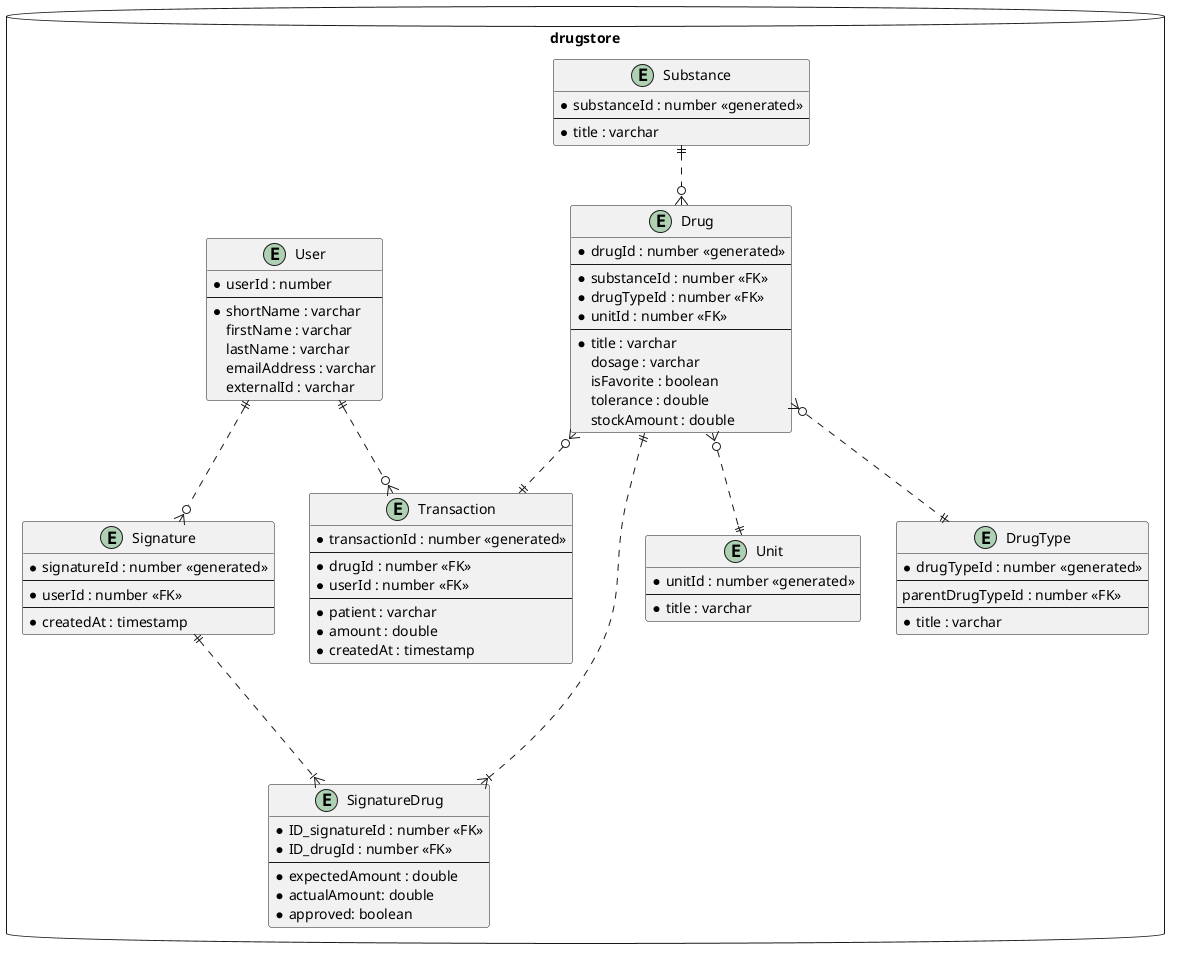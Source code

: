 ﻿@startuml data-model-overview

database drugstore {

  entity Unit {
    * unitId : number <<generated>>
    --
    * title : varchar
  }

  entity DrugType {
    * drugTypeId : number <<generated>>
    --
    parentDrugTypeId : number <<FK>>
    --
    * title : varchar
  }


  entity Substance {
    * substanceId : number <<generated>>
    --
    * title : varchar
  }

  entity Drug {
    * drugId : number <<generated>>
    --
    * substanceId : number <<FK>>
    * drugTypeId : number <<FK>>
    * unitId : number <<FK>>
    --
    * title : varchar
    dosage : varchar
    isFavorite : boolean
    tolerance : double
    stockAmount : double
  }

  entity Transaction {
    * transactionId : number <<generated>>
    --
    * drugId : number <<FK>>
    * userId : number <<FK>>
    --
    * patient : varchar
    * amount : double
    * createdAt : timestamp
  }

  entity Signature {
    * signatureId : number <<generated>>
    --
    * userId : number <<FK>>
    --
    * createdAt : timestamp
  }

  ' Need a better name for this one
  ' Items at stock when signature is created
  entity SignatureDrug {
    * ID_signatureId : number <<FK>>
    * ID_drugId : number <<FK>>
    --
    * expectedAmount : double
    * actualAmount: double
    * approved: boolean
  }

  entity User {
    * userId : number
    --
    * shortName : varchar
    firstName : varchar
    lastName : varchar
    emailAddress : varchar
    externalId : varchar
  }

}


' One Drug has one Unit
' One Unit has zero or many DrugTypes
Drug }o..|| Unit

' One Drug has zero or one Substance
' One Substance has zero or many Drugs
Substance ||..o{ Drug

' One Drug has one DrugType
' One DrugType can occur in zero or many Drugs
Drug }o..|| DrugType

' One Drug can be in zero or many transactions
' One Transaction has one Drug
Drug }o..|| Transaction

' One User can have zero or many transactions
' One Transaction has one User
User ||..o{ Transaction

' One User as zero or many Signatures
' One Signaure has one User
User ||..o{ Signature

' One Signature has one or many SignatureDrug
' One SigantureDrug has one Signature
Signature ||...|{ SignatureDrug

' One Drug has zero or many SignatureDrug
' One SignatureDrug has one Drug
Drug ||..|{ SignatureDrug


@enduml
